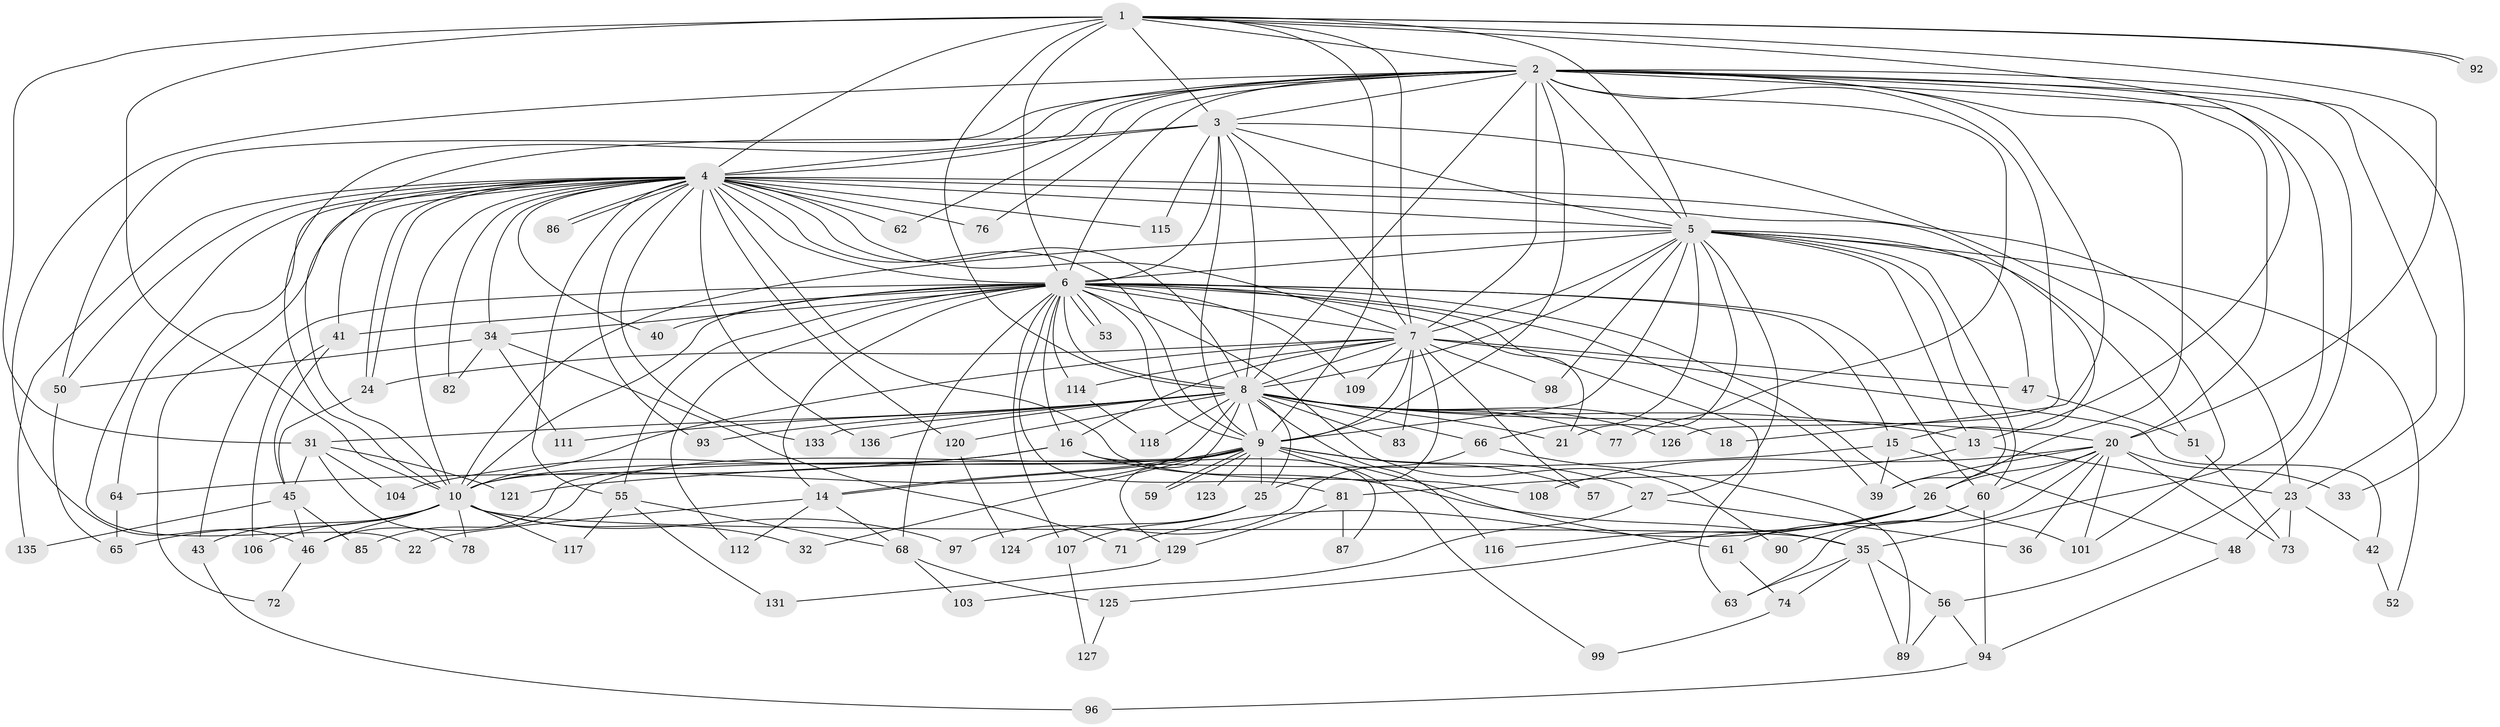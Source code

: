 // Generated by graph-tools (version 1.1) at 2025/51/02/27/25 19:51:52]
// undirected, 102 vertices, 251 edges
graph export_dot {
graph [start="1"]
  node [color=gray90,style=filled];
  1 [super="+29"];
  2 [super="+11"];
  3 [super="+88"];
  4 [super="+30"];
  5 [super="+75"];
  6 [super="+12"];
  7 [super="+44"];
  8 [super="+54"];
  9 [super="+19"];
  10 [super="+70"];
  13 [super="+17"];
  14 [super="+49"];
  15 [super="+100"];
  16 [super="+58"];
  18;
  20 [super="+28"];
  21 [super="+84"];
  22;
  23 [super="+105"];
  24 [super="+37"];
  25 [super="+119"];
  26 [super="+38"];
  27;
  31 [super="+95"];
  32;
  33;
  34 [super="+110"];
  35;
  36;
  39 [super="+79"];
  40;
  41;
  42;
  43;
  45 [super="+130"];
  46 [super="+80"];
  47;
  48 [super="+113"];
  50;
  51 [super="+122"];
  52;
  53;
  55;
  56;
  57;
  59;
  60 [super="+67"];
  61;
  62;
  63 [super="+132"];
  64 [super="+91"];
  65;
  66;
  68 [super="+69"];
  71;
  72;
  73;
  74;
  76;
  77;
  78;
  81;
  82;
  83;
  85;
  86;
  87;
  89 [super="+128"];
  90;
  92;
  93;
  94 [super="+134"];
  96;
  97;
  98;
  99;
  101 [super="+102"];
  103;
  104;
  106;
  107;
  108;
  109;
  111;
  112;
  114;
  115;
  116;
  117;
  118;
  120;
  121;
  123;
  124;
  125;
  126;
  127;
  129;
  131;
  133;
  135;
  136;
  1 -- 2;
  1 -- 3;
  1 -- 4 [weight=2];
  1 -- 5;
  1 -- 6 [weight=2];
  1 -- 7;
  1 -- 8 [weight=2];
  1 -- 9;
  1 -- 10;
  1 -- 13;
  1 -- 20;
  1 -- 31 [weight=2];
  1 -- 92;
  1 -- 92;
  2 -- 3;
  2 -- 4 [weight=2];
  2 -- 5;
  2 -- 6;
  2 -- 7;
  2 -- 8 [weight=2];
  2 -- 9 [weight=2];
  2 -- 10;
  2 -- 18;
  2 -- 20;
  2 -- 23;
  2 -- 33;
  2 -- 35;
  2 -- 50;
  2 -- 56;
  2 -- 62;
  2 -- 76;
  2 -- 77;
  2 -- 126;
  2 -- 26;
  2 -- 46;
  3 -- 4;
  3 -- 5;
  3 -- 6 [weight=2];
  3 -- 7;
  3 -- 8;
  3 -- 9;
  3 -- 10;
  3 -- 101;
  3 -- 115;
  4 -- 5 [weight=2];
  4 -- 6;
  4 -- 7;
  4 -- 8;
  4 -- 9;
  4 -- 10;
  4 -- 15;
  4 -- 22;
  4 -- 24;
  4 -- 24;
  4 -- 40;
  4 -- 41;
  4 -- 50;
  4 -- 55;
  4 -- 62;
  4 -- 64;
  4 -- 72;
  4 -- 82;
  4 -- 86;
  4 -- 86;
  4 -- 93;
  4 -- 108;
  4 -- 120;
  4 -- 133;
  4 -- 135;
  4 -- 23;
  4 -- 34;
  4 -- 115;
  4 -- 136;
  4 -- 76;
  5 -- 6;
  5 -- 7;
  5 -- 8;
  5 -- 9;
  5 -- 10;
  5 -- 13;
  5 -- 21;
  5 -- 27;
  5 -- 39;
  5 -- 47;
  5 -- 51;
  5 -- 52;
  5 -- 60;
  5 -- 66;
  5 -- 98;
  6 -- 7;
  6 -- 8;
  6 -- 9;
  6 -- 10;
  6 -- 15;
  6 -- 21;
  6 -- 26;
  6 -- 34;
  6 -- 40;
  6 -- 41;
  6 -- 43;
  6 -- 53;
  6 -- 53;
  6 -- 55;
  6 -- 63;
  6 -- 68;
  6 -- 81;
  6 -- 107;
  6 -- 112;
  6 -- 114;
  6 -- 16;
  6 -- 90;
  6 -- 109;
  6 -- 60;
  6 -- 14;
  6 -- 39;
  7 -- 8;
  7 -- 9;
  7 -- 10;
  7 -- 16;
  7 -- 25;
  7 -- 42;
  7 -- 47;
  7 -- 57;
  7 -- 83;
  7 -- 109;
  7 -- 114;
  7 -- 98;
  7 -- 24;
  8 -- 9;
  8 -- 10;
  8 -- 18;
  8 -- 31;
  8 -- 66;
  8 -- 77;
  8 -- 83;
  8 -- 93;
  8 -- 111;
  8 -- 116;
  8 -- 118;
  8 -- 120;
  8 -- 126;
  8 -- 129;
  8 -- 133;
  8 -- 136;
  8 -- 13;
  8 -- 25;
  8 -- 20;
  8 -- 21;
  9 -- 10;
  9 -- 14;
  9 -- 14;
  9 -- 25;
  9 -- 27;
  9 -- 32;
  9 -- 57;
  9 -- 59;
  9 -- 59;
  9 -- 61;
  9 -- 99;
  9 -- 123 [weight=2];
  9 -- 85;
  9 -- 46;
  10 -- 32;
  10 -- 35;
  10 -- 43;
  10 -- 65;
  10 -- 78;
  10 -- 97;
  10 -- 106;
  10 -- 117;
  10 -- 46;
  13 -- 81;
  13 -- 23;
  14 -- 22;
  14 -- 68;
  14 -- 112;
  15 -- 48;
  15 -- 121;
  15 -- 39;
  16 -- 64;
  16 -- 104;
  16 -- 35;
  16 -- 87;
  20 -- 26;
  20 -- 33;
  20 -- 39;
  20 -- 60;
  20 -- 108;
  20 -- 36;
  20 -- 73;
  20 -- 63;
  20 -- 101;
  23 -- 42;
  23 -- 48;
  23 -- 73;
  24 -- 45;
  25 -- 107;
  25 -- 124;
  26 -- 71;
  26 -- 101;
  26 -- 116;
  26 -- 125;
  27 -- 36;
  27 -- 103;
  31 -- 78;
  31 -- 104;
  31 -- 121;
  31 -- 45;
  34 -- 71;
  34 -- 82;
  34 -- 111;
  34 -- 50;
  35 -- 56;
  35 -- 74;
  35 -- 89;
  35 -- 63;
  41 -- 45;
  41 -- 106;
  42 -- 52;
  43 -- 96;
  45 -- 46;
  45 -- 85;
  45 -- 135;
  46 -- 72;
  47 -- 51;
  48 -- 94;
  50 -- 65;
  51 -- 73;
  55 -- 117;
  55 -- 131;
  55 -- 68;
  56 -- 89;
  56 -- 94;
  60 -- 61;
  60 -- 90;
  60 -- 94 [weight=2];
  61 -- 74;
  64 -- 65;
  66 -- 97;
  66 -- 89;
  68 -- 103;
  68 -- 125;
  74 -- 99;
  81 -- 87;
  81 -- 129;
  94 -- 96;
  107 -- 127;
  114 -- 118;
  120 -- 124;
  125 -- 127;
  129 -- 131;
}
